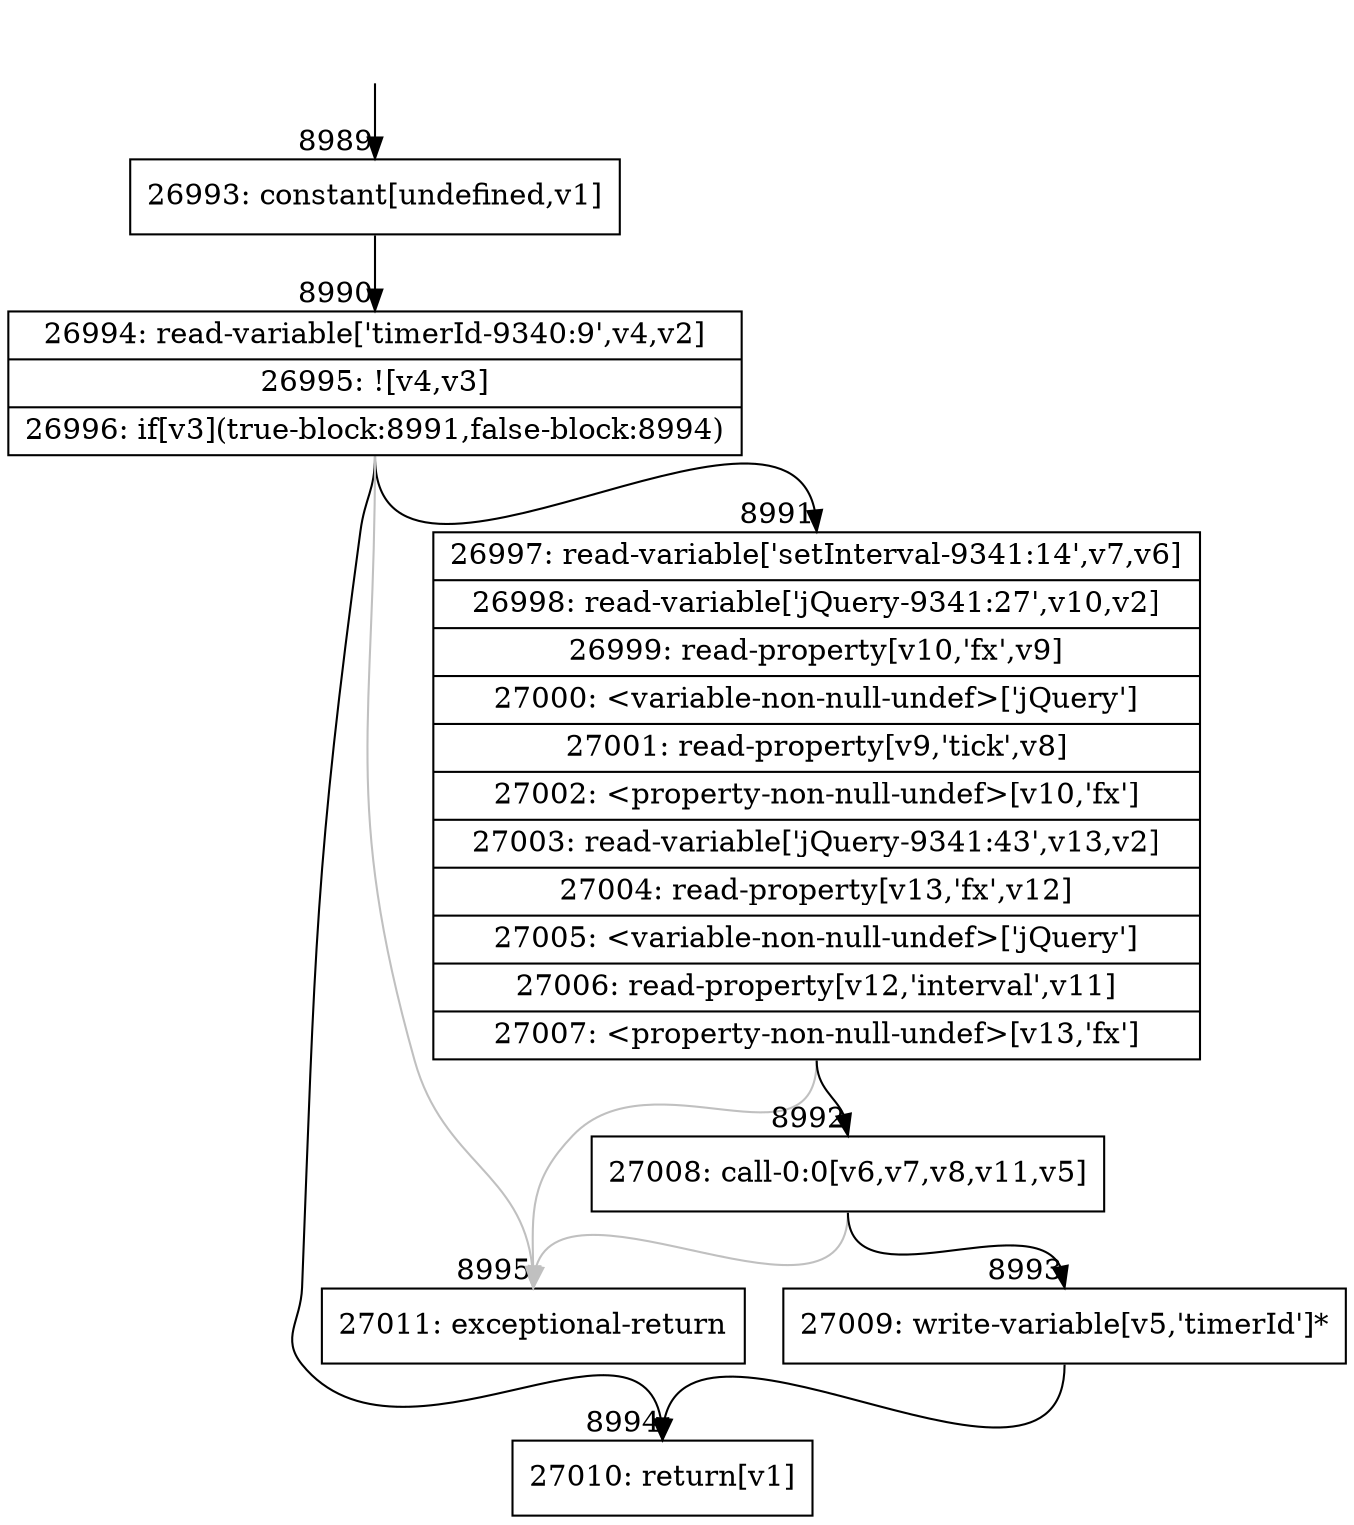 digraph {
rankdir="TD"
BB_entry560[shape=none,label=""];
BB_entry560 -> BB8989 [tailport=s, headport=n, headlabel="    8989"]
BB8989 [shape=record label="{26993: constant[undefined,v1]}" ] 
BB8989 -> BB8990 [tailport=s, headport=n, headlabel="      8990"]
BB8990 [shape=record label="{26994: read-variable['timerId-9340:9',v4,v2]|26995: ![v4,v3]|26996: if[v3](true-block:8991,false-block:8994)}" ] 
BB8990 -> BB8991 [tailport=s, headport=n, headlabel="      8991"]
BB8990 -> BB8994 [tailport=s, headport=n, headlabel="      8994"]
BB8990 -> BB8995 [tailport=s, headport=n, color=gray, headlabel="      8995"]
BB8991 [shape=record label="{26997: read-variable['setInterval-9341:14',v7,v6]|26998: read-variable['jQuery-9341:27',v10,v2]|26999: read-property[v10,'fx',v9]|27000: \<variable-non-null-undef\>['jQuery']|27001: read-property[v9,'tick',v8]|27002: \<property-non-null-undef\>[v10,'fx']|27003: read-variable['jQuery-9341:43',v13,v2]|27004: read-property[v13,'fx',v12]|27005: \<variable-non-null-undef\>['jQuery']|27006: read-property[v12,'interval',v11]|27007: \<property-non-null-undef\>[v13,'fx']}" ] 
BB8991 -> BB8992 [tailport=s, headport=n, headlabel="      8992"]
BB8991 -> BB8995 [tailport=s, headport=n, color=gray]
BB8992 [shape=record label="{27008: call-0:0[v6,v7,v8,v11,v5]}" ] 
BB8992 -> BB8993 [tailport=s, headport=n, headlabel="      8993"]
BB8992 -> BB8995 [tailport=s, headport=n, color=gray]
BB8993 [shape=record label="{27009: write-variable[v5,'timerId']*}" ] 
BB8993 -> BB8994 [tailport=s, headport=n]
BB8994 [shape=record label="{27010: return[v1]}" ] 
BB8995 [shape=record label="{27011: exceptional-return}" ] 
}

